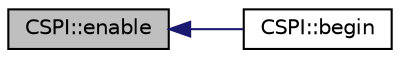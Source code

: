 digraph "CSPI::enable"
{
  edge [fontname="Helvetica",fontsize="10",labelfontname="Helvetica",labelfontsize="10"];
  node [fontname="Helvetica",fontsize="10",shape=record];
  rankdir="LR";
  Node1 [label="CSPI::enable",height=0.2,width=0.4,color="black", fillcolor="grey75", style="filled" fontcolor="black"];
  Node1 -> Node2 [dir="back",color="midnightblue",fontsize="10",style="solid",fontname="Helvetica"];
  Node2 [label="CSPI::begin",height=0.2,width=0.4,color="black", fillcolor="white", style="filled",URL="$d2/d3f/class_c_s_p_i.html#a98fb4712f52c9977d4973430f5f505b8"];
}
